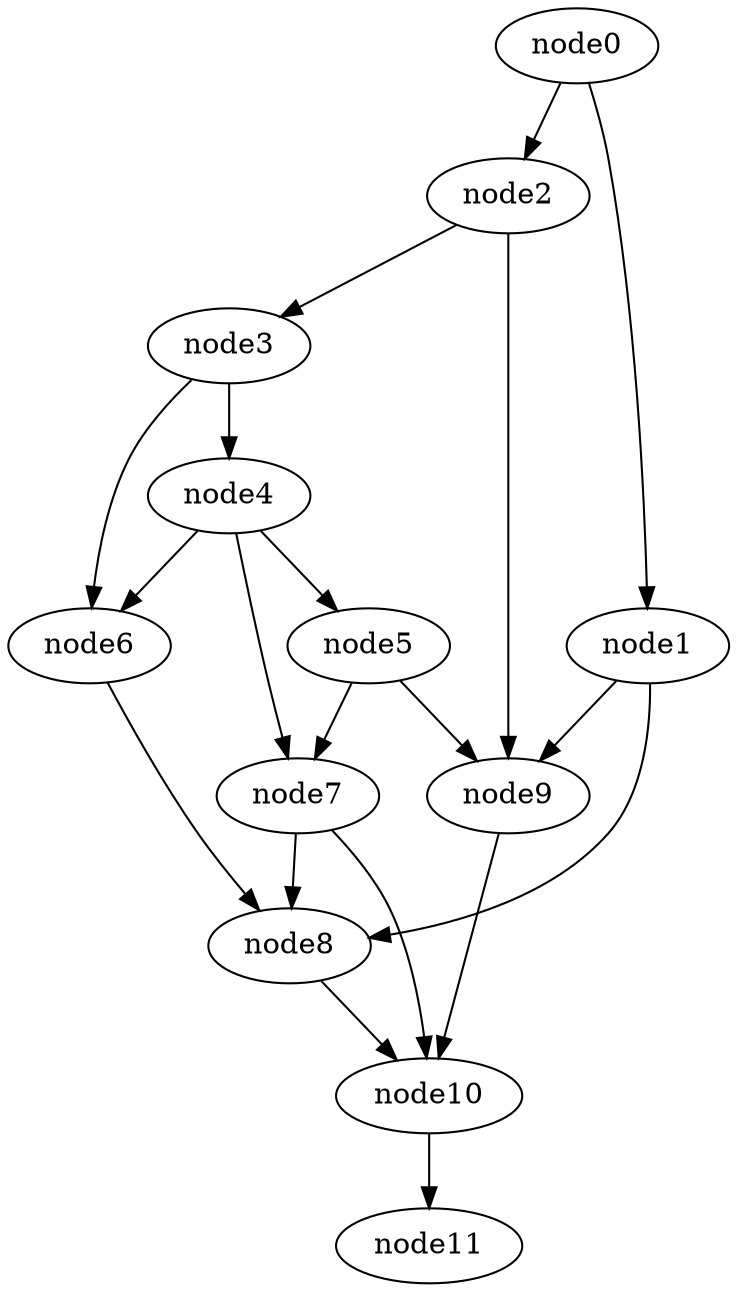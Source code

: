 digraph g{
	node11
	node10 -> node11
	node9 -> node10
	node8 -> node10
	node7 -> node10
	node7 -> node8
	node6 -> node8
	node5 -> node9
	node5 -> node7
	node4 -> node7
	node4 -> node6
	node4 -> node5
	node3 -> node6
	node3 -> node4
	node2 -> node9
	node2 -> node3
	node1 -> node9
	node1 -> node8
	node0 -> node2
	node0 -> node1
}
